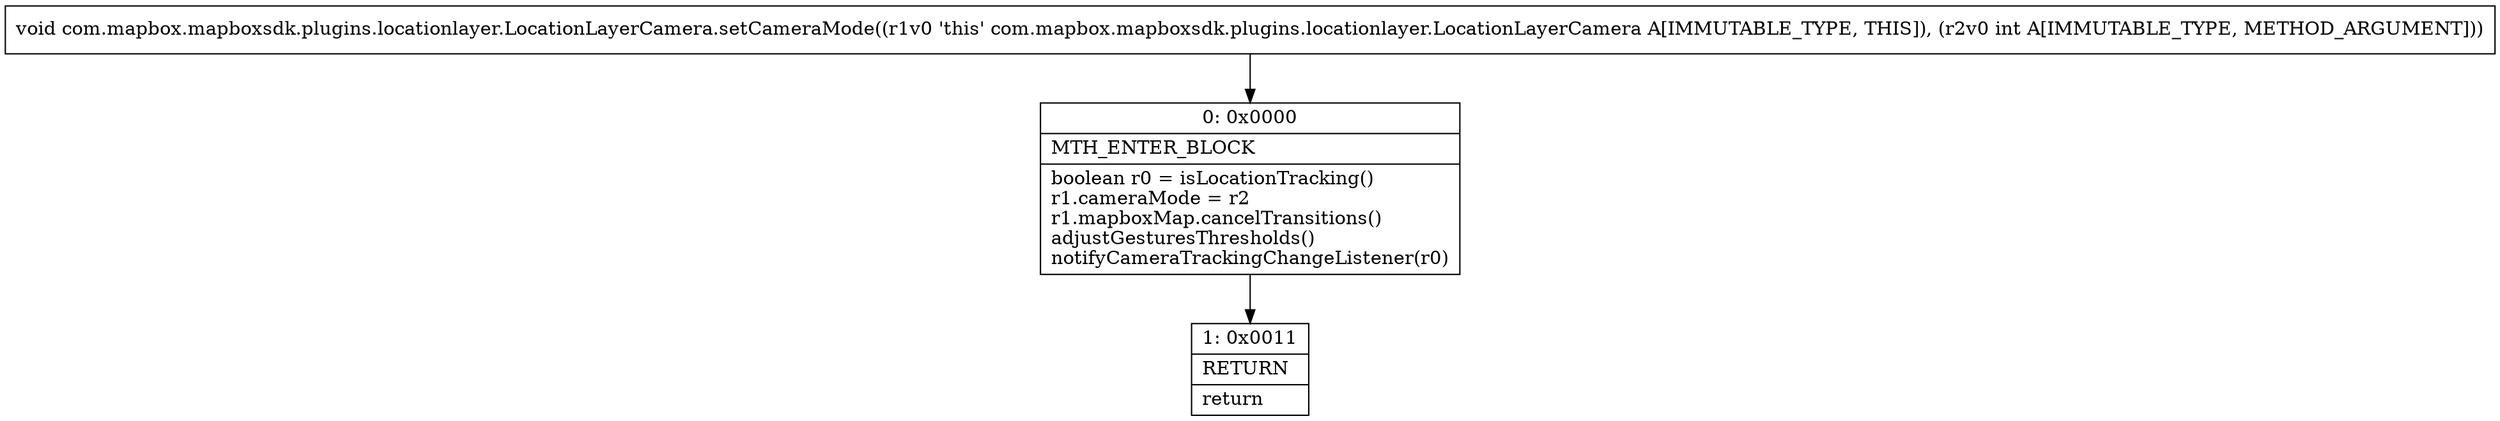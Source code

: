 digraph "CFG forcom.mapbox.mapboxsdk.plugins.locationlayer.LocationLayerCamera.setCameraMode(I)V" {
Node_0 [shape=record,label="{0\:\ 0x0000|MTH_ENTER_BLOCK\l|boolean r0 = isLocationTracking()\lr1.cameraMode = r2\lr1.mapboxMap.cancelTransitions()\ladjustGesturesThresholds()\lnotifyCameraTrackingChangeListener(r0)\l}"];
Node_1 [shape=record,label="{1\:\ 0x0011|RETURN\l|return\l}"];
MethodNode[shape=record,label="{void com.mapbox.mapboxsdk.plugins.locationlayer.LocationLayerCamera.setCameraMode((r1v0 'this' com.mapbox.mapboxsdk.plugins.locationlayer.LocationLayerCamera A[IMMUTABLE_TYPE, THIS]), (r2v0 int A[IMMUTABLE_TYPE, METHOD_ARGUMENT])) }"];
MethodNode -> Node_0;
Node_0 -> Node_1;
}

